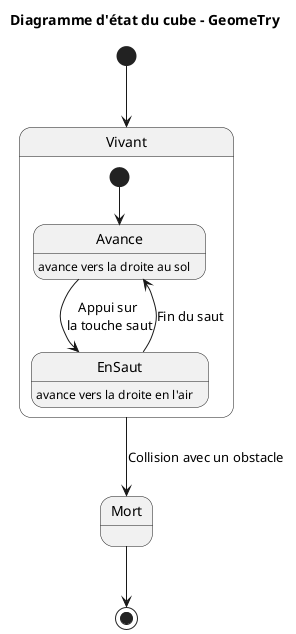 @startuml CubeState
title Diagramme d'état du cube - GeomeTry

[*] --> Vivant

state Vivant {
    [*] --> Avance
    Avance : avance vers la droite au sol
    Avance --> EnSaut :  Appui sur \nla touche saut
    EnSaut --> Avance : Fin du saut
    EnSaut : avance vers la droite en l'air
}

Vivant --> Mort : Collision avec un obstacle
Mort --> [*]

@enduml
